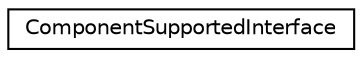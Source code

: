 digraph "Graphical Class Hierarchy"
{
 // INTERACTIVE_SVG=YES
  edge [fontname="Helvetica",fontsize="10",labelfontname="Helvetica",labelfontsize="10"];
  node [fontname="Helvetica",fontsize="10",shape=record];
  rankdir="LR";
  Node1 [label="ComponentSupportedInterface",height=0.2,width=0.4,color="black", fillcolor="white", style="filled",URL="$class_component_supported_interface.html"];
}
